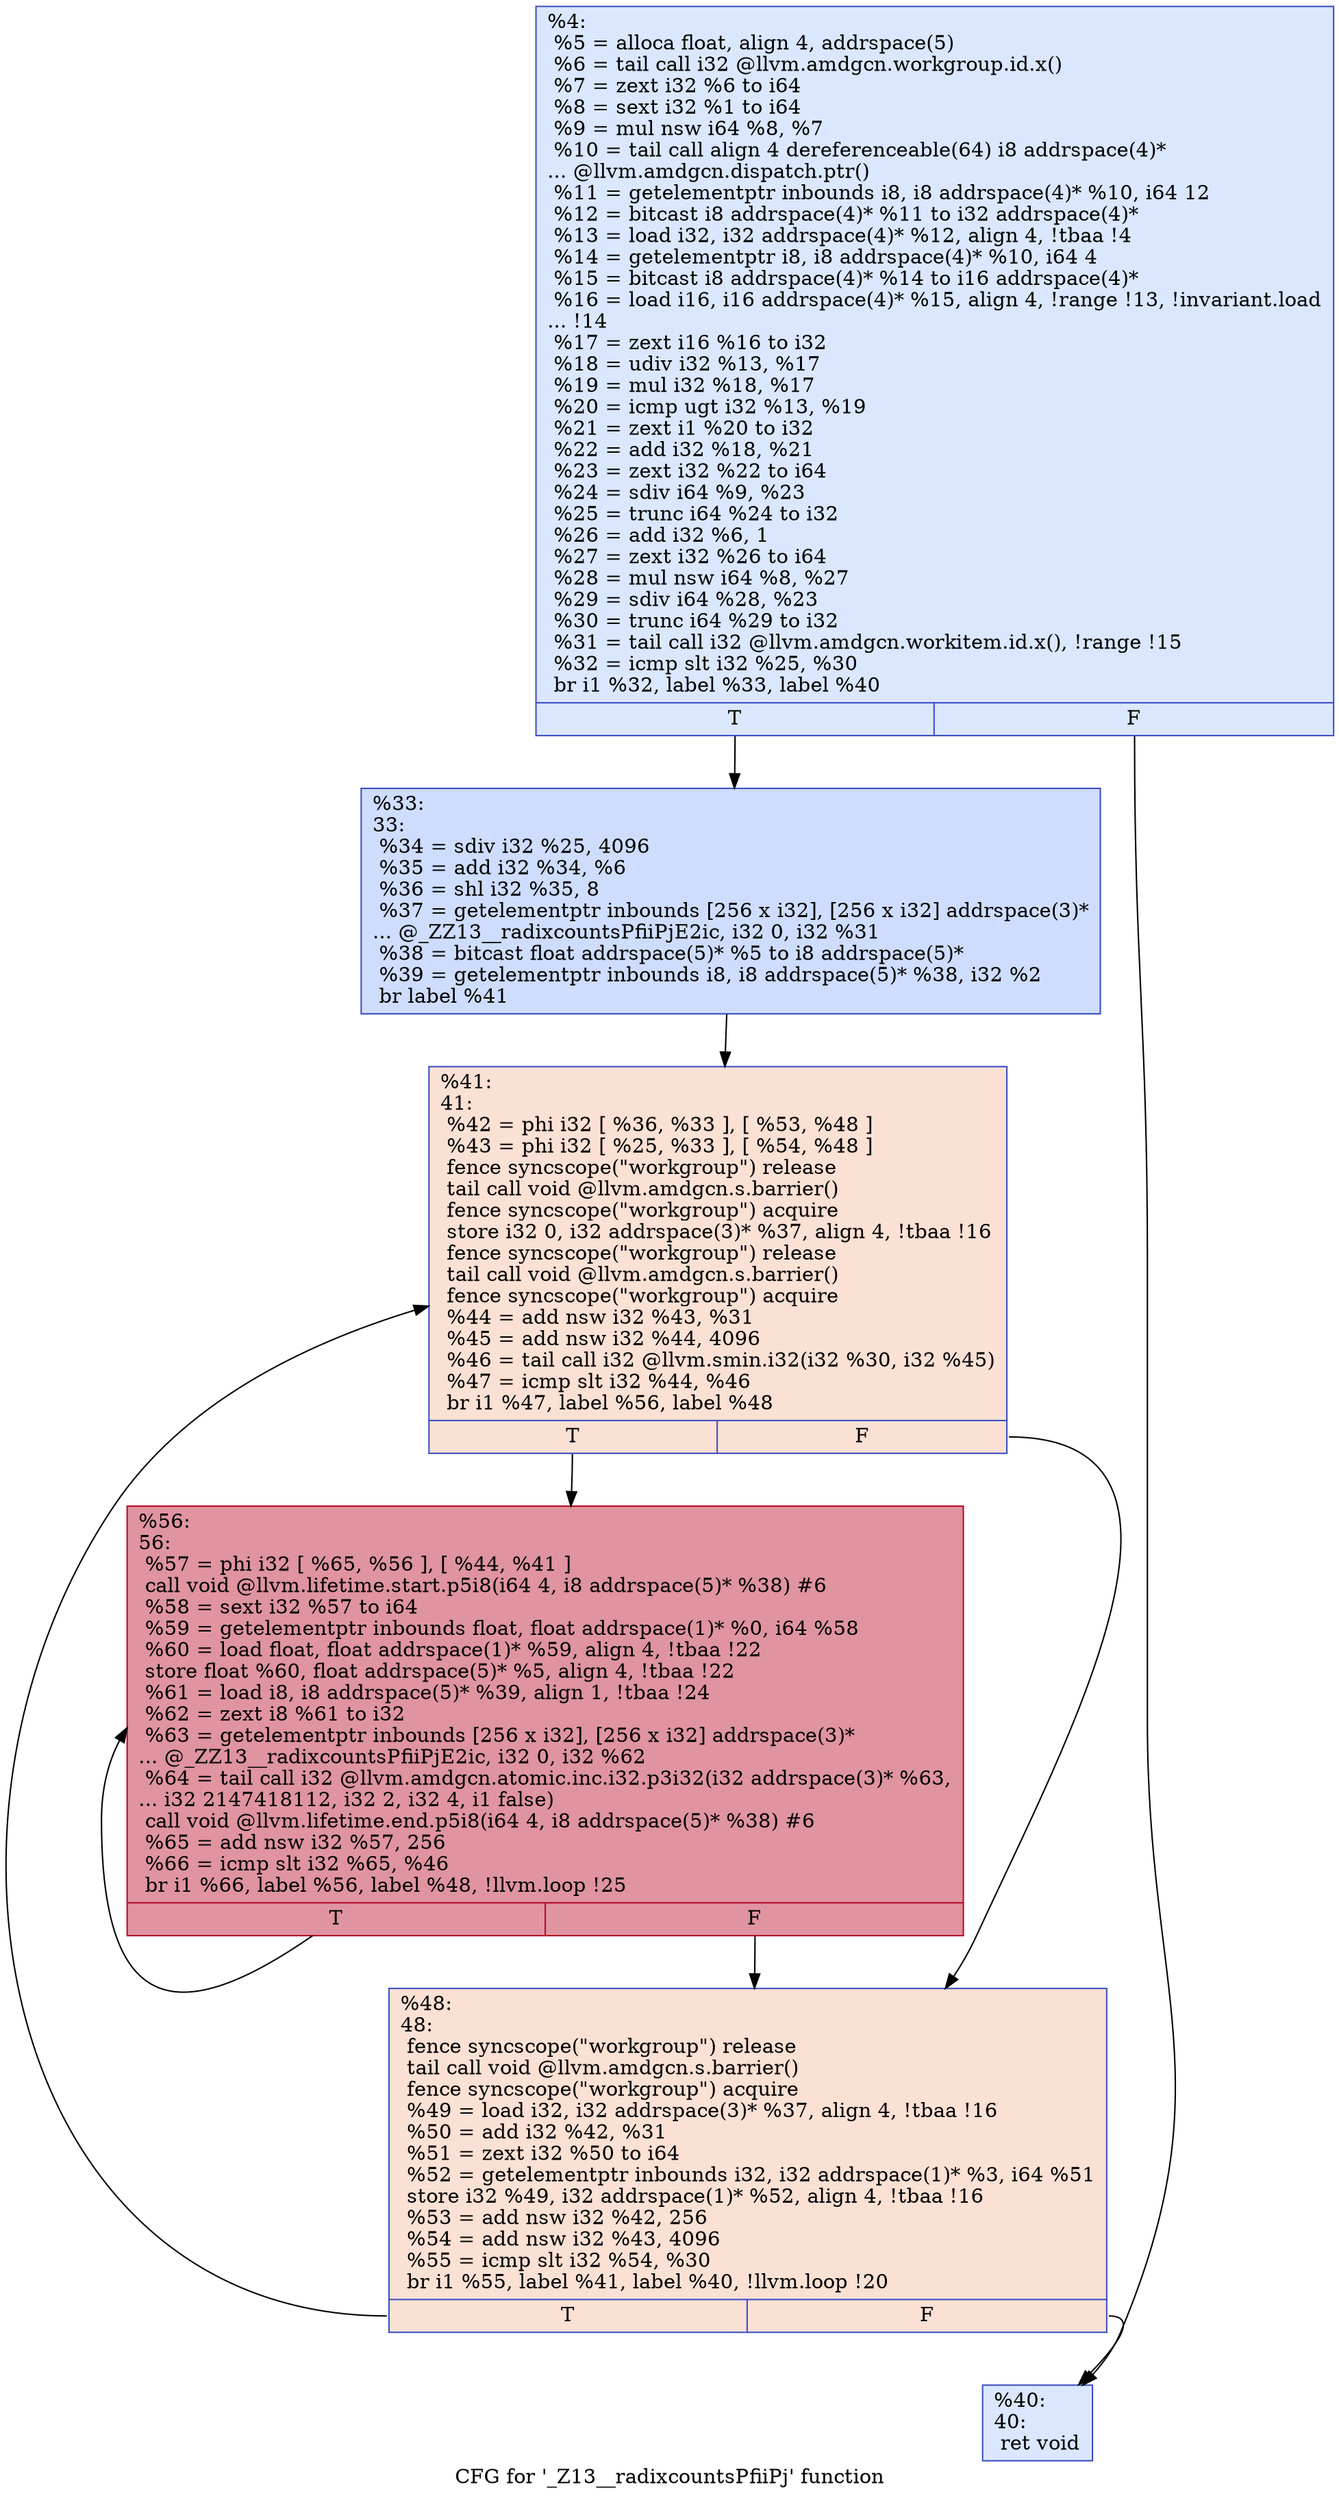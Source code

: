digraph "CFG for '_Z13__radixcountsPfiiPj' function" {
	label="CFG for '_Z13__radixcountsPfiiPj' function";

	Node0x5a0a120 [shape=record,color="#3d50c3ff", style=filled, fillcolor="#abc8fd70",label="{%4:\l  %5 = alloca float, align 4, addrspace(5)\l  %6 = tail call i32 @llvm.amdgcn.workgroup.id.x()\l  %7 = zext i32 %6 to i64\l  %8 = sext i32 %1 to i64\l  %9 = mul nsw i64 %8, %7\l  %10 = tail call align 4 dereferenceable(64) i8 addrspace(4)*\l... @llvm.amdgcn.dispatch.ptr()\l  %11 = getelementptr inbounds i8, i8 addrspace(4)* %10, i64 12\l  %12 = bitcast i8 addrspace(4)* %11 to i32 addrspace(4)*\l  %13 = load i32, i32 addrspace(4)* %12, align 4, !tbaa !4\l  %14 = getelementptr i8, i8 addrspace(4)* %10, i64 4\l  %15 = bitcast i8 addrspace(4)* %14 to i16 addrspace(4)*\l  %16 = load i16, i16 addrspace(4)* %15, align 4, !range !13, !invariant.load\l... !14\l  %17 = zext i16 %16 to i32\l  %18 = udiv i32 %13, %17\l  %19 = mul i32 %18, %17\l  %20 = icmp ugt i32 %13, %19\l  %21 = zext i1 %20 to i32\l  %22 = add i32 %18, %21\l  %23 = zext i32 %22 to i64\l  %24 = sdiv i64 %9, %23\l  %25 = trunc i64 %24 to i32\l  %26 = add i32 %6, 1\l  %27 = zext i32 %26 to i64\l  %28 = mul nsw i64 %8, %27\l  %29 = sdiv i64 %28, %23\l  %30 = trunc i64 %29 to i32\l  %31 = tail call i32 @llvm.amdgcn.workitem.id.x(), !range !15\l  %32 = icmp slt i32 %25, %30\l  br i1 %32, label %33, label %40\l|{<s0>T|<s1>F}}"];
	Node0x5a0a120:s0 -> Node0x5a0c000;
	Node0x5a0a120:s1 -> Node0x5a0c090;
	Node0x5a0c000 [shape=record,color="#3d50c3ff", style=filled, fillcolor="#8fb1fe70",label="{%33:\l33:                                               \l  %34 = sdiv i32 %25, 4096\l  %35 = add i32 %34, %6\l  %36 = shl i32 %35, 8\l  %37 = getelementptr inbounds [256 x i32], [256 x i32] addrspace(3)*\l... @_ZZ13__radixcountsPfiiPjE2ic, i32 0, i32 %31\l  %38 = bitcast float addrspace(5)* %5 to i8 addrspace(5)*\l  %39 = getelementptr inbounds i8, i8 addrspace(5)* %38, i32 %2\l  br label %41\l}"];
	Node0x5a0c000 -> Node0x5a0d230;
	Node0x5a0c090 [shape=record,color="#3d50c3ff", style=filled, fillcolor="#abc8fd70",label="{%40:\l40:                                               \l  ret void\l}"];
	Node0x5a0d230 [shape=record,color="#3d50c3ff", style=filled, fillcolor="#f7b99e70",label="{%41:\l41:                                               \l  %42 = phi i32 [ %36, %33 ], [ %53, %48 ]\l  %43 = phi i32 [ %25, %33 ], [ %54, %48 ]\l  fence syncscope(\"workgroup\") release\l  tail call void @llvm.amdgcn.s.barrier()\l  fence syncscope(\"workgroup\") acquire\l  store i32 0, i32 addrspace(3)* %37, align 4, !tbaa !16\l  fence syncscope(\"workgroup\") release\l  tail call void @llvm.amdgcn.s.barrier()\l  fence syncscope(\"workgroup\") acquire\l  %44 = add nsw i32 %43, %31\l  %45 = add nsw i32 %44, 4096\l  %46 = tail call i32 @llvm.smin.i32(i32 %30, i32 %45)\l  %47 = icmp slt i32 %44, %46\l  br i1 %47, label %56, label %48\l|{<s0>T|<s1>F}}"];
	Node0x5a0d230:s0 -> Node0x5a0dfa0;
	Node0x5a0d230:s1 -> Node0x5a0d370;
	Node0x5a0d370 [shape=record,color="#3d50c3ff", style=filled, fillcolor="#f7b99e70",label="{%48:\l48:                                               \l  fence syncscope(\"workgroup\") release\l  tail call void @llvm.amdgcn.s.barrier()\l  fence syncscope(\"workgroup\") acquire\l  %49 = load i32, i32 addrspace(3)* %37, align 4, !tbaa !16\l  %50 = add i32 %42, %31\l  %51 = zext i32 %50 to i64\l  %52 = getelementptr inbounds i32, i32 addrspace(1)* %3, i64 %51\l  store i32 %49, i32 addrspace(1)* %52, align 4, !tbaa !16\l  %53 = add nsw i32 %42, 256\l  %54 = add nsw i32 %43, 4096\l  %55 = icmp slt i32 %54, %30\l  br i1 %55, label %41, label %40, !llvm.loop !20\l|{<s0>T|<s1>F}}"];
	Node0x5a0d370:s0 -> Node0x5a0d230;
	Node0x5a0d370:s1 -> Node0x5a0c090;
	Node0x5a0dfa0 [shape=record,color="#b70d28ff", style=filled, fillcolor="#b70d2870",label="{%56:\l56:                                               \l  %57 = phi i32 [ %65, %56 ], [ %44, %41 ]\l  call void @llvm.lifetime.start.p5i8(i64 4, i8 addrspace(5)* %38) #6\l  %58 = sext i32 %57 to i64\l  %59 = getelementptr inbounds float, float addrspace(1)* %0, i64 %58\l  %60 = load float, float addrspace(1)* %59, align 4, !tbaa !22\l  store float %60, float addrspace(5)* %5, align 4, !tbaa !22\l  %61 = load i8, i8 addrspace(5)* %39, align 1, !tbaa !24\l  %62 = zext i8 %61 to i32\l  %63 = getelementptr inbounds [256 x i32], [256 x i32] addrspace(3)*\l... @_ZZ13__radixcountsPfiiPjE2ic, i32 0, i32 %62\l  %64 = tail call i32 @llvm.amdgcn.atomic.inc.i32.p3i32(i32 addrspace(3)* %63,\l... i32 2147418112, i32 2, i32 4, i1 false)\l  call void @llvm.lifetime.end.p5i8(i64 4, i8 addrspace(5)* %38) #6\l  %65 = add nsw i32 %57, 256\l  %66 = icmp slt i32 %65, %46\l  br i1 %66, label %56, label %48, !llvm.loop !25\l|{<s0>T|<s1>F}}"];
	Node0x5a0dfa0:s0 -> Node0x5a0dfa0;
	Node0x5a0dfa0:s1 -> Node0x5a0d370;
}
